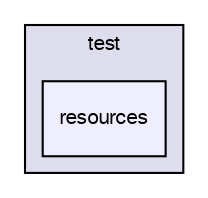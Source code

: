 digraph "/var/lib/jenkins/workspace/kaa_public/client/client-multi/client-cpp/test/resources" {
  bgcolor=transparent;
  compound=true
  node [ fontsize="10", fontname="FreeSans"];
  edge [ labelfontsize="10", labelfontname="FreeSans"];
  subgraph clusterdir_90093dac977d6cfeb7a8194940d24132 {
    graph [ bgcolor="#ddddee", pencolor="black", label="test" fontname="FreeSans", fontsize="10", URL="dir_90093dac977d6cfeb7a8194940d24132.html"]
  dir_4836519ec105d6e7b10f505988067070 [shape=box, label="resources", style="filled", fillcolor="#eeeeff", pencolor="black", URL="dir_4836519ec105d6e7b10f505988067070.html"];
  }
}
